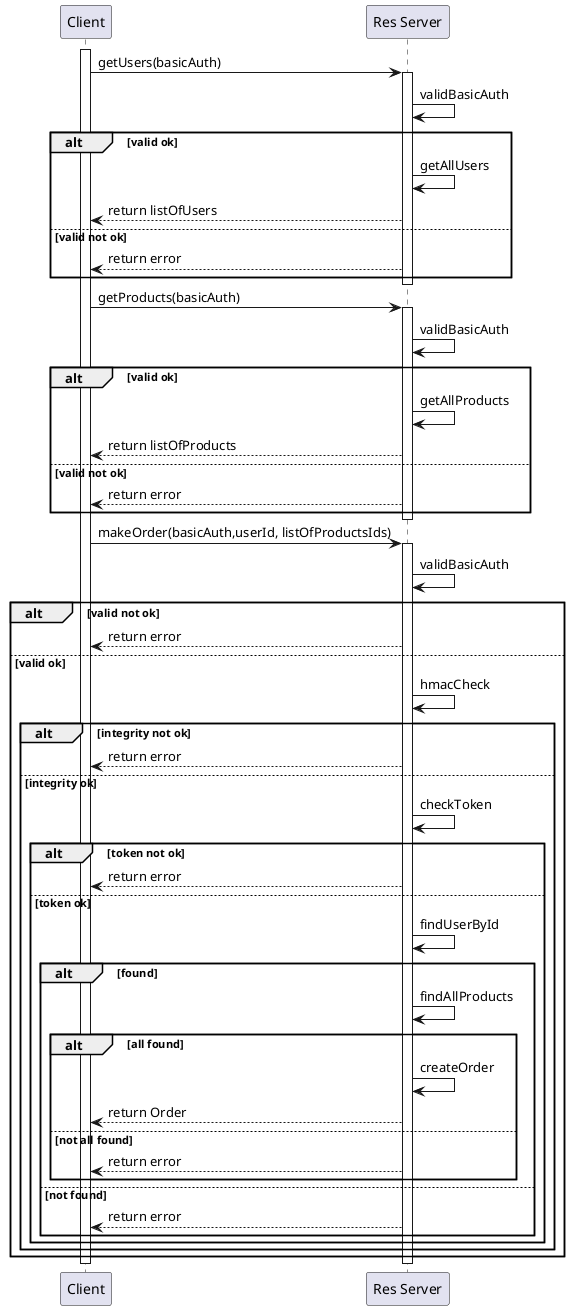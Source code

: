 @startuml
'https://plantuml.com/sequence-diagram

activate Client
Client->"Res Server":getUsers(basicAuth)
activate "Res Server"
"Res Server"->"Res Server":validBasicAuth
alt valid ok
    "Res Server"->"Res Server":getAllUsers
    "Res Server"-->Client:return listOfUsers
else valid not ok
    "Res Server"-->Client: return error
end
deactivate "Res Server"

Client->"Res Server":getProducts(basicAuth)
activate "Res Server"
"Res Server"->"Res Server":validBasicAuth
alt valid ok
    "Res Server"->"Res Server":getAllProducts
    "Res Server"-->Client:return listOfProducts
else valid not ok
    "Res Server"-->Client: return error
end
deactivate "Res Server"



Client -> "Res Server": makeOrder(basicAuth,userId, listOfProductsIds)
activate "Res Server"
"Res Server"->"Res Server":validBasicAuth
alt valid not ok
    "Res Server"-->Client: return error
else valid ok
    "Res Server" -> "Res Server": hmacCheck
        alt integrity not ok
        "Res Server"-->Client: return error
        else integrity ok
            "Res Server" -> "Res Server": checkToken
            alt token not ok
                "Res Server" --> Client: return error
            else token ok
                "Res Server" -> "Res Server": findUserById
                alt found
                    "Res Server" -> "Res Server":findAllProducts
                    alt all found
                        "Res Server" -> "Res Server": createOrder
                        "Res Server" --> Client: return Order
                    else not all found
                        "Res Server" --> Client:return error
                    end
                else not found
                    "Res Server" --> Client: return error
                end
            end
        end
end




deactivate "Res Server"
deactivate Client
@enduml